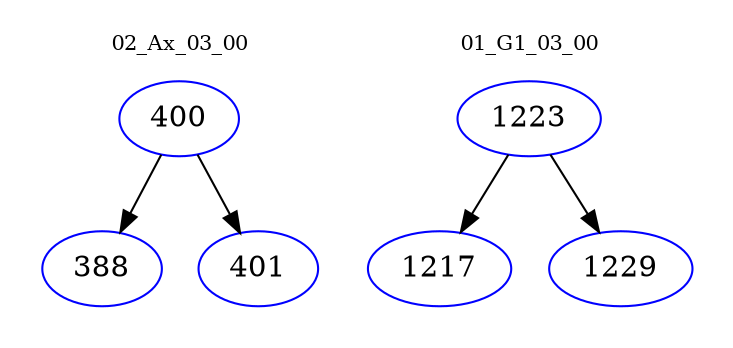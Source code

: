 digraph{
subgraph cluster_0 {
color = white
label = "02_Ax_03_00";
fontsize=10;
T0_400 [label="400", color="blue"]
T0_400 -> T0_388 [color="black"]
T0_388 [label="388", color="blue"]
T0_400 -> T0_401 [color="black"]
T0_401 [label="401", color="blue"]
}
subgraph cluster_1 {
color = white
label = "01_G1_03_00";
fontsize=10;
T1_1223 [label="1223", color="blue"]
T1_1223 -> T1_1217 [color="black"]
T1_1217 [label="1217", color="blue"]
T1_1223 -> T1_1229 [color="black"]
T1_1229 [label="1229", color="blue"]
}
}
